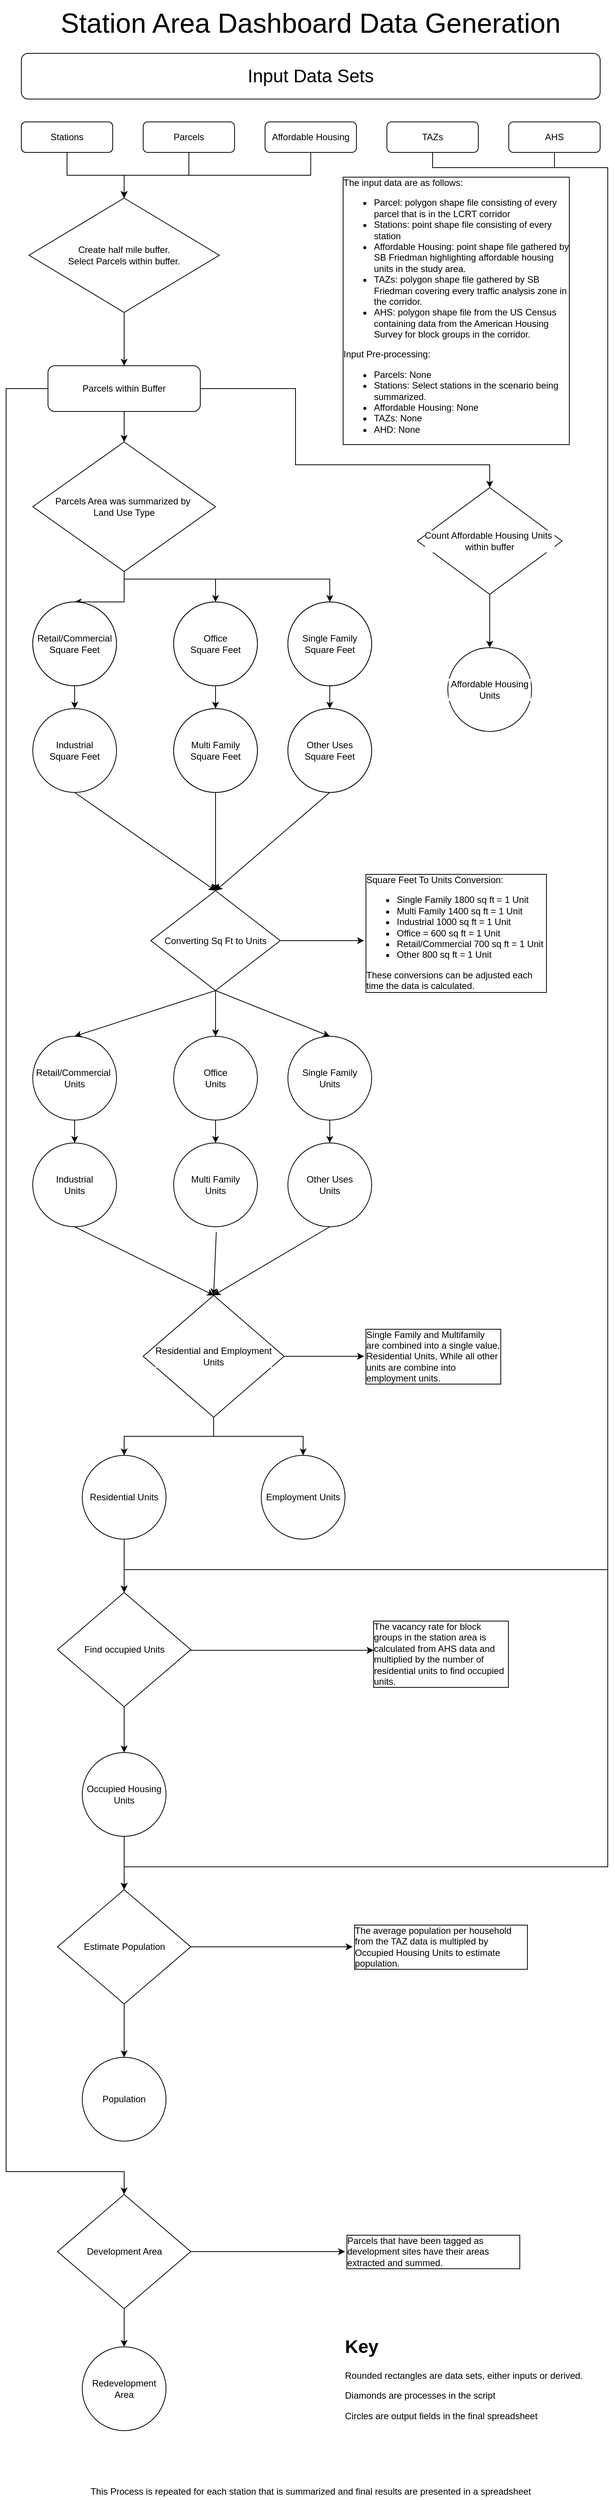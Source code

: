<mxfile version="13.7.0" type="github">
  <diagram id="C5RBs43oDa-KdzZeNtuy" name="Page-1">
    <mxGraphModel dx="1185" dy="635" grid="1" gridSize="10" guides="1" tooltips="1" connect="1" arrows="1" fold="1" page="1" pageScale="1" pageWidth="827" pageHeight="1169" math="0" shadow="0">
      <root>
        <mxCell id="WIyWlLk6GJQsqaUBKTNV-0" />
        <mxCell id="WIyWlLk6GJQsqaUBKTNV-1" parent="WIyWlLk6GJQsqaUBKTNV-0" />
        <mxCell id="sAYLSgdPXj7yx2jMauLX-14" value="" style="edgeStyle=orthogonalEdgeStyle;rounded=0;orthogonalLoop=1;jettySize=auto;html=1;" edge="1" parent="WIyWlLk6GJQsqaUBKTNV-1" source="WIyWlLk6GJQsqaUBKTNV-3" target="sAYLSgdPXj7yx2jMauLX-11">
          <mxGeometry relative="1" as="geometry" />
        </mxCell>
        <mxCell id="WIyWlLk6GJQsqaUBKTNV-3" value="Parcels" style="rounded=1;whiteSpace=wrap;html=1;fontSize=12;glass=0;strokeWidth=1;shadow=0;" parent="WIyWlLk6GJQsqaUBKTNV-1" vertex="1">
          <mxGeometry x="200" y="170" width="120" height="40" as="geometry" />
        </mxCell>
        <mxCell id="WIyWlLk6GJQsqaUBKTNV-7" value="Stations" style="rounded=1;whiteSpace=wrap;html=1;fontSize=12;glass=0;strokeWidth=1;shadow=0;" parent="WIyWlLk6GJQsqaUBKTNV-1" vertex="1">
          <mxGeometry x="40" y="170" width="120" height="40" as="geometry" />
        </mxCell>
        <mxCell id="sAYLSgdPXj7yx2jMauLX-0" value="&lt;font style=&quot;font-size: 36px&quot;&gt;Station Area Dashboard Data Generation&lt;/font&gt;" style="text;html=1;strokeColor=none;fillColor=none;align=center;verticalAlign=middle;whiteSpace=wrap;rounded=0;" vertex="1" parent="WIyWlLk6GJQsqaUBKTNV-1">
          <mxGeometry x="40" y="10" width="760" height="60" as="geometry" />
        </mxCell>
        <mxCell id="sAYLSgdPXj7yx2jMauLX-1" value="&lt;font style=&quot;font-size: 24px&quot;&gt;Input Data Sets&lt;/font&gt;" style="rounded=1;whiteSpace=wrap;html=1;" vertex="1" parent="WIyWlLk6GJQsqaUBKTNV-1">
          <mxGeometry x="40" y="80" width="760" height="60" as="geometry" />
        </mxCell>
        <mxCell id="sAYLSgdPXj7yx2jMauLX-2" value="TAZs" style="rounded=1;whiteSpace=wrap;html=1;fontSize=12;glass=0;strokeWidth=1;shadow=0;" vertex="1" parent="WIyWlLk6GJQsqaUBKTNV-1">
          <mxGeometry x="520" y="170" width="120" height="40" as="geometry" />
        </mxCell>
        <mxCell id="sAYLSgdPXj7yx2jMauLX-5" value="AHS" style="rounded=1;whiteSpace=wrap;html=1;fontSize=12;glass=0;strokeWidth=1;shadow=0;" vertex="1" parent="WIyWlLk6GJQsqaUBKTNV-1">
          <mxGeometry x="680" y="170" width="120" height="40" as="geometry" />
        </mxCell>
        <mxCell id="sAYLSgdPXj7yx2jMauLX-6" value="Affordable Housing" style="rounded=1;whiteSpace=wrap;html=1;fontSize=12;glass=0;strokeWidth=1;shadow=0;" vertex="1" parent="WIyWlLk6GJQsqaUBKTNV-1">
          <mxGeometry x="360" y="170" width="120" height="40" as="geometry" />
        </mxCell>
        <mxCell id="sAYLSgdPXj7yx2jMauLX-7" value="The input data are as follows:&lt;br&gt;&lt;ul&gt;&lt;li&gt;Parcel: polygon shape file consisting of every parcel that is in the LCRT corridor&lt;/li&gt;&lt;li&gt;Stations: point shape file consisting of every station&lt;/li&gt;&lt;li&gt;Affordable Housing: point shape file gathered by SB Friedman highlighting affordable housing units in the study area.&lt;/li&gt;&lt;li&gt;TAZs: polygon shape file gathered by SB Friedman covering every traffic analysis zone in the corridor.&lt;/li&gt;&lt;li&gt;AHS: polygon shape file from the US Census containing data from the American Housing Survey for block groups in the corridor.&lt;/li&gt;&lt;/ul&gt;&lt;div&gt;Input Pre-processing:&lt;/div&gt;&lt;div&gt;&lt;ul&gt;&lt;li&gt;Parcels: None&amp;nbsp;&lt;/li&gt;&lt;li&gt;Stations: Select stations in the scenario being summarized.&lt;/li&gt;&lt;li&gt;Affordable Housing: None&lt;/li&gt;&lt;li&gt;TAZs: None&lt;/li&gt;&lt;li&gt;AHD: None&lt;/li&gt;&lt;/ul&gt;&lt;/div&gt;" style="text;html=1;strokeColor=none;fillColor=none;align=left;verticalAlign=top;whiteSpace=wrap;rounded=0;labelBorderColor=#000000;labelBackgroundColor=#ffffff;" vertex="1" parent="WIyWlLk6GJQsqaUBKTNV-1">
          <mxGeometry x="460" y="235" width="300" height="350" as="geometry" />
        </mxCell>
        <mxCell id="sAYLSgdPXj7yx2jMauLX-16" value="" style="edgeStyle=orthogonalEdgeStyle;rounded=0;orthogonalLoop=1;jettySize=auto;html=1;" edge="1" parent="WIyWlLk6GJQsqaUBKTNV-1" source="sAYLSgdPXj7yx2jMauLX-11" target="sAYLSgdPXj7yx2jMauLX-15">
          <mxGeometry relative="1" as="geometry" />
        </mxCell>
        <mxCell id="sAYLSgdPXj7yx2jMauLX-11" value="Create half mile buffer.&lt;br&gt;Select Parcels within buffer." style="rhombus;whiteSpace=wrap;html=1;align=center;" vertex="1" parent="WIyWlLk6GJQsqaUBKTNV-1">
          <mxGeometry x="50" y="270" width="250" height="150" as="geometry" />
        </mxCell>
        <mxCell id="sAYLSgdPXj7yx2jMauLX-13" value="" style="edgeStyle=orthogonalEdgeStyle;rounded=0;orthogonalLoop=1;jettySize=auto;html=1;" edge="1" parent="WIyWlLk6GJQsqaUBKTNV-1" source="sAYLSgdPXj7yx2jMauLX-12" target="sAYLSgdPXj7yx2jMauLX-11">
          <mxGeometry relative="1" as="geometry" />
        </mxCell>
        <mxCell id="sAYLSgdPXj7yx2jMauLX-12" value="Stations" style="rounded=1;whiteSpace=wrap;html=1;fontSize=12;glass=0;strokeWidth=1;shadow=0;" vertex="1" parent="WIyWlLk6GJQsqaUBKTNV-1">
          <mxGeometry x="40" y="170" width="120" height="40" as="geometry" />
        </mxCell>
        <mxCell id="sAYLSgdPXj7yx2jMauLX-18" value="" style="edgeStyle=orthogonalEdgeStyle;rounded=0;orthogonalLoop=1;jettySize=auto;html=1;" edge="1" parent="WIyWlLk6GJQsqaUBKTNV-1" source="sAYLSgdPXj7yx2jMauLX-15" target="sAYLSgdPXj7yx2jMauLX-17">
          <mxGeometry relative="1" as="geometry" />
        </mxCell>
        <mxCell id="sAYLSgdPXj7yx2jMauLX-15" value="Parcels within Buffer" style="rounded=1;whiteSpace=wrap;html=1;align=center;" vertex="1" parent="WIyWlLk6GJQsqaUBKTNV-1">
          <mxGeometry x="75" y="490" width="200" height="60" as="geometry" />
        </mxCell>
        <mxCell id="sAYLSgdPXj7yx2jMauLX-41" value="" style="edgeStyle=orthogonalEdgeStyle;rounded=0;orthogonalLoop=1;jettySize=auto;html=1;exitX=0.5;exitY=1;exitDx=0;exitDy=0;" edge="1" parent="WIyWlLk6GJQsqaUBKTNV-1" source="sAYLSgdPXj7yx2jMauLX-17" target="sAYLSgdPXj7yx2jMauLX-26">
          <mxGeometry relative="1" as="geometry">
            <Array as="points">
              <mxPoint x="175" y="770" />
              <mxPoint x="295" y="770" />
            </Array>
          </mxGeometry>
        </mxCell>
        <mxCell id="sAYLSgdPXj7yx2jMauLX-17" value="Parcels Area was summarized by&amp;nbsp;&lt;br&gt;Land Use Type" style="rhombus;whiteSpace=wrap;html=1;align=center;" vertex="1" parent="WIyWlLk6GJQsqaUBKTNV-1">
          <mxGeometry x="55" y="590" width="240" height="170" as="geometry" />
        </mxCell>
        <mxCell id="sAYLSgdPXj7yx2jMauLX-49" value="" style="edgeStyle=none;rounded=0;orthogonalLoop=1;jettySize=auto;html=1;" edge="1" parent="WIyWlLk6GJQsqaUBKTNV-1" source="sAYLSgdPXj7yx2jMauLX-19" target="sAYLSgdPXj7yx2jMauLX-24">
          <mxGeometry relative="1" as="geometry" />
        </mxCell>
        <mxCell id="sAYLSgdPXj7yx2jMauLX-19" value="Single Family Square Feet" style="ellipse;whiteSpace=wrap;html=1;aspect=fixed;align=center;" vertex="1" parent="WIyWlLk6GJQsqaUBKTNV-1">
          <mxGeometry x="390" y="800" width="110" height="110" as="geometry" />
        </mxCell>
        <mxCell id="sAYLSgdPXj7yx2jMauLX-60" value="" style="edgeStyle=none;rounded=0;orthogonalLoop=1;jettySize=auto;html=1;" edge="1" parent="WIyWlLk6GJQsqaUBKTNV-1" source="sAYLSgdPXj7yx2jMauLX-20" target="sAYLSgdPXj7yx2jMauLX-53">
          <mxGeometry relative="1" as="geometry" />
        </mxCell>
        <mxCell id="sAYLSgdPXj7yx2jMauLX-20" value="Multi Family&lt;br&gt;Square Feet" style="ellipse;whiteSpace=wrap;html=1;aspect=fixed;align=center;" vertex="1" parent="WIyWlLk6GJQsqaUBKTNV-1">
          <mxGeometry x="240" y="940" width="110" height="110" as="geometry" />
        </mxCell>
        <mxCell id="sAYLSgdPXj7yx2jMauLX-47" value="" style="edgeStyle=none;rounded=0;orthogonalLoop=1;jettySize=auto;html=1;" edge="1" parent="WIyWlLk6GJQsqaUBKTNV-1" source="sAYLSgdPXj7yx2jMauLX-21" target="sAYLSgdPXj7yx2jMauLX-23">
          <mxGeometry relative="1" as="geometry" />
        </mxCell>
        <mxCell id="sAYLSgdPXj7yx2jMauLX-21" value="Retail/Commercial Square Feet" style="ellipse;whiteSpace=wrap;html=1;aspect=fixed;align=center;" vertex="1" parent="WIyWlLk6GJQsqaUBKTNV-1">
          <mxGeometry x="55" y="800" width="110" height="110" as="geometry" />
        </mxCell>
        <mxCell id="sAYLSgdPXj7yx2jMauLX-23" value="Industrial&lt;br&gt;Square Feet" style="ellipse;whiteSpace=wrap;html=1;aspect=fixed;align=center;" vertex="1" parent="WIyWlLk6GJQsqaUBKTNV-1">
          <mxGeometry x="55" y="940" width="110" height="110" as="geometry" />
        </mxCell>
        <mxCell id="sAYLSgdPXj7yx2jMauLX-24" value="Other Uses&lt;br&gt;Square Feet" style="ellipse;whiteSpace=wrap;html=1;aspect=fixed;align=center;" vertex="1" parent="WIyWlLk6GJQsqaUBKTNV-1">
          <mxGeometry x="390" y="940" width="110" height="110" as="geometry" />
        </mxCell>
        <mxCell id="sAYLSgdPXj7yx2jMauLX-48" value="" style="edgeStyle=none;rounded=0;orthogonalLoop=1;jettySize=auto;html=1;" edge="1" parent="WIyWlLk6GJQsqaUBKTNV-1" source="sAYLSgdPXj7yx2jMauLX-26" target="sAYLSgdPXj7yx2jMauLX-20">
          <mxGeometry relative="1" as="geometry" />
        </mxCell>
        <mxCell id="sAYLSgdPXj7yx2jMauLX-26" value="Office&lt;br&gt;Square Feet" style="ellipse;whiteSpace=wrap;html=1;aspect=fixed;align=center;" vertex="1" parent="WIyWlLk6GJQsqaUBKTNV-1">
          <mxGeometry x="240" y="800" width="110" height="110" as="geometry" />
        </mxCell>
        <mxCell id="sAYLSgdPXj7yx2jMauLX-45" value="" style="edgeStyle=orthogonalEdgeStyle;rounded=0;orthogonalLoop=1;jettySize=auto;html=1;exitX=0.5;exitY=1;exitDx=0;exitDy=0;entryX=0.5;entryY=0;entryDx=0;entryDy=0;" edge="1" parent="WIyWlLk6GJQsqaUBKTNV-1" source="sAYLSgdPXj7yx2jMauLX-17" target="sAYLSgdPXj7yx2jMauLX-21">
          <mxGeometry relative="1" as="geometry">
            <mxPoint x="425" y="779.292" as="sourcePoint" />
            <mxPoint x="425" y="810" as="targetPoint" />
            <Array as="points">
              <mxPoint x="175" y="800" />
            </Array>
          </mxGeometry>
        </mxCell>
        <mxCell id="sAYLSgdPXj7yx2jMauLX-46" value="" style="edgeStyle=orthogonalEdgeStyle;rounded=0;orthogonalLoop=1;jettySize=auto;html=1;exitX=0.5;exitY=1;exitDx=0;exitDy=0;entryX=0.5;entryY=0;entryDx=0;entryDy=0;" edge="1" parent="WIyWlLk6GJQsqaUBKTNV-1" source="sAYLSgdPXj7yx2jMauLX-17" target="sAYLSgdPXj7yx2jMauLX-19">
          <mxGeometry relative="1" as="geometry">
            <mxPoint x="424" y="780" as="sourcePoint" />
            <mxPoint x="265" y="810" as="targetPoint" />
            <Array as="points">
              <mxPoint x="175" y="770" />
              <mxPoint x="445" y="770" />
            </Array>
          </mxGeometry>
        </mxCell>
        <mxCell id="sAYLSgdPXj7yx2jMauLX-50" value="&lt;div&gt;Square Feet To Units Conversion:&lt;/div&gt;&lt;ul&gt;&lt;li&gt;Single Family 1800 sq ft = 1 Unit&lt;/li&gt;&lt;li&gt;Multi Family 1400 sq ft = 1 Unit&lt;/li&gt;&lt;li&gt;Industrial 1000 sq ft = 1 Unit&lt;/li&gt;&lt;li&gt;Office = 600 sq ft = 1 Unit&lt;/li&gt;&lt;li&gt;Retail/Commercial 700 sq ft = 1 Unit&lt;/li&gt;&lt;li&gt;Other 800 sq ft = 1 Unit&lt;/li&gt;&lt;/ul&gt;&lt;div&gt;These conversions can be adjusted each time the data is calculated.&lt;/div&gt;" style="text;html=1;strokeColor=none;fillColor=none;align=left;verticalAlign=top;whiteSpace=wrap;rounded=0;labelBackgroundColor=#ffffff;labelBorderColor=#000000;" vertex="1" parent="WIyWlLk6GJQsqaUBKTNV-1">
          <mxGeometry x="490" y="1149.5" width="240" height="190" as="geometry" />
        </mxCell>
        <mxCell id="sAYLSgdPXj7yx2jMauLX-63" value="" style="rounded=0;orthogonalLoop=1;jettySize=auto;html=1;" edge="1" parent="WIyWlLk6GJQsqaUBKTNV-1" source="sAYLSgdPXj7yx2jMauLX-53" target="sAYLSgdPXj7yx2jMauLX-50">
          <mxGeometry relative="1" as="geometry" />
        </mxCell>
        <mxCell id="sAYLSgdPXj7yx2jMauLX-75" value="" style="edgeStyle=none;rounded=0;orthogonalLoop=1;jettySize=auto;html=1;" edge="1" parent="WIyWlLk6GJQsqaUBKTNV-1" source="sAYLSgdPXj7yx2jMauLX-53" target="sAYLSgdPXj7yx2jMauLX-71">
          <mxGeometry relative="1" as="geometry" />
        </mxCell>
        <mxCell id="sAYLSgdPXj7yx2jMauLX-53" value="Converting Sq Ft to Units" style="rhombus;whiteSpace=wrap;html=1;labelBackgroundColor=#ffffff;align=center;" vertex="1" parent="WIyWlLk6GJQsqaUBKTNV-1">
          <mxGeometry x="210" y="1179" width="170" height="131" as="geometry" />
        </mxCell>
        <mxCell id="sAYLSgdPXj7yx2jMauLX-61" value="" style="edgeStyle=none;rounded=0;orthogonalLoop=1;jettySize=auto;html=1;exitX=0.5;exitY=1;exitDx=0;exitDy=0;entryX=0.5;entryY=0;entryDx=0;entryDy=0;" edge="1" parent="WIyWlLk6GJQsqaUBKTNV-1" source="sAYLSgdPXj7yx2jMauLX-24" target="sAYLSgdPXj7yx2jMauLX-53">
          <mxGeometry relative="1" as="geometry">
            <mxPoint x="380" y="1060" as="sourcePoint" />
            <mxPoint x="380" y="1189" as="targetPoint" />
          </mxGeometry>
        </mxCell>
        <mxCell id="sAYLSgdPXj7yx2jMauLX-62" value="" style="edgeStyle=none;rounded=0;orthogonalLoop=1;jettySize=auto;html=1;exitX=0.5;exitY=1;exitDx=0;exitDy=0;entryX=0.5;entryY=0;entryDx=0;entryDy=0;" edge="1" parent="WIyWlLk6GJQsqaUBKTNV-1" source="sAYLSgdPXj7yx2jMauLX-23" target="sAYLSgdPXj7yx2jMauLX-53">
          <mxGeometry relative="1" as="geometry">
            <mxPoint x="159" y="1070" as="sourcePoint" />
            <mxPoint x="159" y="1199" as="targetPoint" />
          </mxGeometry>
        </mxCell>
        <mxCell id="sAYLSgdPXj7yx2jMauLX-64" value="Retail/Commercial Square Feet" style="ellipse;whiteSpace=wrap;html=1;aspect=fixed;align=center;" vertex="1" parent="WIyWlLk6GJQsqaUBKTNV-1">
          <mxGeometry x="55" y="800" width="110" height="110" as="geometry" />
        </mxCell>
        <mxCell id="sAYLSgdPXj7yx2jMauLX-65" value="Office&lt;br&gt;Square Feet" style="ellipse;whiteSpace=wrap;html=1;aspect=fixed;align=center;" vertex="1" parent="WIyWlLk6GJQsqaUBKTNV-1">
          <mxGeometry x="240" y="800" width="110" height="110" as="geometry" />
        </mxCell>
        <mxCell id="sAYLSgdPXj7yx2jMauLX-66" value="Single Family Square Feet" style="ellipse;whiteSpace=wrap;html=1;aspect=fixed;align=center;" vertex="1" parent="WIyWlLk6GJQsqaUBKTNV-1">
          <mxGeometry x="390" y="800" width="110" height="110" as="geometry" />
        </mxCell>
        <mxCell id="sAYLSgdPXj7yx2jMauLX-67" value="Other Uses&lt;br&gt;Square Feet" style="ellipse;whiteSpace=wrap;html=1;aspect=fixed;align=center;" vertex="1" parent="WIyWlLk6GJQsqaUBKTNV-1">
          <mxGeometry x="390" y="940" width="110" height="110" as="geometry" />
        </mxCell>
        <mxCell id="sAYLSgdPXj7yx2jMauLX-68" value="Multi Family&lt;br&gt;Square Feet" style="ellipse;whiteSpace=wrap;html=1;aspect=fixed;align=center;" vertex="1" parent="WIyWlLk6GJQsqaUBKTNV-1">
          <mxGeometry x="240" y="940" width="110" height="110" as="geometry" />
        </mxCell>
        <mxCell id="sAYLSgdPXj7yx2jMauLX-69" value="Industrial&lt;br&gt;Units" style="ellipse;whiteSpace=wrap;html=1;aspect=fixed;align=center;" vertex="1" parent="WIyWlLk6GJQsqaUBKTNV-1">
          <mxGeometry x="55" y="1510" width="110" height="110" as="geometry" />
        </mxCell>
        <mxCell id="sAYLSgdPXj7yx2jMauLX-78" value="" style="edgeStyle=none;rounded=0;orthogonalLoop=1;jettySize=auto;html=1;" edge="1" parent="WIyWlLk6GJQsqaUBKTNV-1" source="sAYLSgdPXj7yx2jMauLX-70" target="sAYLSgdPXj7yx2jMauLX-69">
          <mxGeometry relative="1" as="geometry" />
        </mxCell>
        <mxCell id="sAYLSgdPXj7yx2jMauLX-70" value="Retail/Commercial&amp;nbsp;&lt;br&gt;Units" style="ellipse;whiteSpace=wrap;html=1;aspect=fixed;align=center;" vertex="1" parent="WIyWlLk6GJQsqaUBKTNV-1">
          <mxGeometry x="55" y="1370" width="110" height="110" as="geometry" />
        </mxCell>
        <mxCell id="sAYLSgdPXj7yx2jMauLX-79" value="" style="edgeStyle=none;rounded=0;orthogonalLoop=1;jettySize=auto;html=1;" edge="1" parent="WIyWlLk6GJQsqaUBKTNV-1" source="sAYLSgdPXj7yx2jMauLX-71" target="sAYLSgdPXj7yx2jMauLX-74">
          <mxGeometry relative="1" as="geometry" />
        </mxCell>
        <mxCell id="sAYLSgdPXj7yx2jMauLX-71" value="Office&lt;br&gt;Units" style="ellipse;whiteSpace=wrap;html=1;aspect=fixed;align=center;" vertex="1" parent="WIyWlLk6GJQsqaUBKTNV-1">
          <mxGeometry x="240" y="1370" width="110" height="110" as="geometry" />
        </mxCell>
        <mxCell id="sAYLSgdPXj7yx2jMauLX-80" value="" style="edgeStyle=none;rounded=0;orthogonalLoop=1;jettySize=auto;html=1;" edge="1" parent="WIyWlLk6GJQsqaUBKTNV-1" source="sAYLSgdPXj7yx2jMauLX-72" target="sAYLSgdPXj7yx2jMauLX-73">
          <mxGeometry relative="1" as="geometry" />
        </mxCell>
        <mxCell id="sAYLSgdPXj7yx2jMauLX-72" value="Single Family &lt;br&gt;Units" style="ellipse;whiteSpace=wrap;html=1;aspect=fixed;align=center;" vertex="1" parent="WIyWlLk6GJQsqaUBKTNV-1">
          <mxGeometry x="390" y="1370" width="110" height="110" as="geometry" />
        </mxCell>
        <mxCell id="sAYLSgdPXj7yx2jMauLX-73" value="Other Uses&lt;br&gt;Units" style="ellipse;whiteSpace=wrap;html=1;aspect=fixed;align=center;" vertex="1" parent="WIyWlLk6GJQsqaUBKTNV-1">
          <mxGeometry x="390" y="1510" width="110" height="110" as="geometry" />
        </mxCell>
        <mxCell id="sAYLSgdPXj7yx2jMauLX-82" value="" style="edgeStyle=none;rounded=0;orthogonalLoop=1;jettySize=auto;html=1;entryX=0.5;entryY=0;entryDx=0;entryDy=0;exitX=0.509;exitY=1.064;exitDx=0;exitDy=0;exitPerimeter=0;" edge="1" parent="WIyWlLk6GJQsqaUBKTNV-1" source="sAYLSgdPXj7yx2jMauLX-74" target="sAYLSgdPXj7yx2jMauLX-81">
          <mxGeometry relative="1" as="geometry">
            <mxPoint x="250" y="1700" as="targetPoint" />
          </mxGeometry>
        </mxCell>
        <mxCell id="sAYLSgdPXj7yx2jMauLX-74" value="Multi Family&lt;br&gt;Units" style="ellipse;whiteSpace=wrap;html=1;aspect=fixed;align=center;" vertex="1" parent="WIyWlLk6GJQsqaUBKTNV-1">
          <mxGeometry x="240" y="1510" width="110" height="110" as="geometry" />
        </mxCell>
        <mxCell id="sAYLSgdPXj7yx2jMauLX-76" value="" style="edgeStyle=none;rounded=0;orthogonalLoop=1;jettySize=auto;html=1;exitX=0.5;exitY=1;exitDx=0;exitDy=0;entryX=0.5;entryY=0;entryDx=0;entryDy=0;" edge="1" parent="WIyWlLk6GJQsqaUBKTNV-1" source="sAYLSgdPXj7yx2jMauLX-53" target="sAYLSgdPXj7yx2jMauLX-72">
          <mxGeometry relative="1" as="geometry">
            <mxPoint x="305" y="1320" as="sourcePoint" />
            <mxPoint x="305" y="1380" as="targetPoint" />
          </mxGeometry>
        </mxCell>
        <mxCell id="sAYLSgdPXj7yx2jMauLX-77" value="" style="edgeStyle=none;rounded=0;orthogonalLoop=1;jettySize=auto;html=1;entryX=0.5;entryY=0;entryDx=0;entryDy=0;exitX=0.5;exitY=1;exitDx=0;exitDy=0;" edge="1" parent="WIyWlLk6GJQsqaUBKTNV-1" source="sAYLSgdPXj7yx2jMauLX-53" target="sAYLSgdPXj7yx2jMauLX-70">
          <mxGeometry relative="1" as="geometry">
            <mxPoint x="305" y="1320" as="sourcePoint" />
            <mxPoint x="305" y="1380" as="targetPoint" />
          </mxGeometry>
        </mxCell>
        <mxCell id="sAYLSgdPXj7yx2jMauLX-87" value="" style="edgeStyle=none;rounded=0;orthogonalLoop=1;jettySize=auto;html=1;" edge="1" parent="WIyWlLk6GJQsqaUBKTNV-1" source="sAYLSgdPXj7yx2jMauLX-81" target="sAYLSgdPXj7yx2jMauLX-86">
          <mxGeometry relative="1" as="geometry" />
        </mxCell>
        <mxCell id="sAYLSgdPXj7yx2jMauLX-81" value="Residential and Employment&lt;br&gt;Units" style="rhombus;whiteSpace=wrap;html=1;labelBackgroundColor=#ffffff;align=center;" vertex="1" parent="WIyWlLk6GJQsqaUBKTNV-1">
          <mxGeometry x="200" y="1710" width="185" height="160" as="geometry" />
        </mxCell>
        <mxCell id="sAYLSgdPXj7yx2jMauLX-83" value="" style="edgeStyle=none;rounded=0;orthogonalLoop=1;jettySize=auto;html=1;exitX=0.5;exitY=1;exitDx=0;exitDy=0;entryX=0.5;entryY=0;entryDx=0;entryDy=0;" edge="1" parent="WIyWlLk6GJQsqaUBKTNV-1" source="sAYLSgdPXj7yx2jMauLX-73" target="sAYLSgdPXj7yx2jMauLX-81">
          <mxGeometry relative="1" as="geometry">
            <mxPoint x="302.219" y="1629.93" as="sourcePoint" />
            <mxPoint x="296.568" y="1733.518" as="targetPoint" />
          </mxGeometry>
        </mxCell>
        <mxCell id="sAYLSgdPXj7yx2jMauLX-84" value="" style="edgeStyle=none;rounded=0;orthogonalLoop=1;jettySize=auto;html=1;exitX=0.5;exitY=1;exitDx=0;exitDy=0;" edge="1" parent="WIyWlLk6GJQsqaUBKTNV-1" source="sAYLSgdPXj7yx2jMauLX-69">
          <mxGeometry relative="1" as="geometry">
            <mxPoint x="455" y="1630" as="sourcePoint" />
            <mxPoint x="293" y="1710" as="targetPoint" />
          </mxGeometry>
        </mxCell>
        <mxCell id="sAYLSgdPXj7yx2jMauLX-86" value="Single Family and Multifamily are combined into a single value, Residential Units, While all other units are combine into employment units." style="text;html=1;strokeColor=none;fillColor=none;align=left;verticalAlign=middle;whiteSpace=wrap;rounded=0;labelBackgroundColor=#ffffff;labelBorderColor=#000000;" vertex="1" parent="WIyWlLk6GJQsqaUBKTNV-1">
          <mxGeometry x="490" y="1707.5" width="180" height="165" as="geometry" />
        </mxCell>
        <mxCell id="sAYLSgdPXj7yx2jMauLX-93" value="" style="edgeStyle=orthogonalEdgeStyle;rounded=0;orthogonalLoop=1;jettySize=auto;html=1;" edge="1" parent="WIyWlLk6GJQsqaUBKTNV-1" source="sAYLSgdPXj7yx2jMauLX-81" target="sAYLSgdPXj7yx2jMauLX-90">
          <mxGeometry relative="1" as="geometry" />
        </mxCell>
        <mxCell id="sAYLSgdPXj7yx2jMauLX-100" value="" style="edgeStyle=orthogonalEdgeStyle;rounded=0;orthogonalLoop=1;jettySize=auto;html=1;" edge="1" parent="WIyWlLk6GJQsqaUBKTNV-1" source="sAYLSgdPXj7yx2jMauLX-90" target="sAYLSgdPXj7yx2jMauLX-99">
          <mxGeometry relative="1" as="geometry" />
        </mxCell>
        <mxCell id="sAYLSgdPXj7yx2jMauLX-90" value="Residential Units" style="ellipse;whiteSpace=wrap;html=1;aspect=fixed;align=center;" vertex="1" parent="WIyWlLk6GJQsqaUBKTNV-1">
          <mxGeometry x="120" y="1920" width="110" height="110" as="geometry" />
        </mxCell>
        <mxCell id="sAYLSgdPXj7yx2jMauLX-92" value="" style="edgeStyle=orthogonalEdgeStyle;rounded=0;orthogonalLoop=1;jettySize=auto;html=1;" edge="1" parent="WIyWlLk6GJQsqaUBKTNV-1" source="sAYLSgdPXj7yx2jMauLX-81" target="sAYLSgdPXj7yx2jMauLX-91">
          <mxGeometry relative="1" as="geometry" />
        </mxCell>
        <mxCell id="sAYLSgdPXj7yx2jMauLX-91" value="Employment Units&lt;br&gt;" style="ellipse;whiteSpace=wrap;html=1;aspect=fixed;align=center;" vertex="1" parent="WIyWlLk6GJQsqaUBKTNV-1">
          <mxGeometry x="355" y="1920" width="110" height="110" as="geometry" />
        </mxCell>
        <mxCell id="sAYLSgdPXj7yx2jMauLX-95" value="" style="edgeStyle=orthogonalEdgeStyle;rounded=0;orthogonalLoop=1;jettySize=auto;html=1;" edge="1" parent="WIyWlLk6GJQsqaUBKTNV-1" source="sAYLSgdPXj7yx2jMauLX-15" target="sAYLSgdPXj7yx2jMauLX-94">
          <mxGeometry relative="1" as="geometry">
            <Array as="points">
              <mxPoint x="400" y="520" />
              <mxPoint x="400" y="620" />
            </Array>
          </mxGeometry>
        </mxCell>
        <mxCell id="sAYLSgdPXj7yx2jMauLX-97" value="" style="edgeStyle=orthogonalEdgeStyle;rounded=0;orthogonalLoop=1;jettySize=auto;html=1;" edge="1" parent="WIyWlLk6GJQsqaUBKTNV-1" source="sAYLSgdPXj7yx2jMauLX-94" target="sAYLSgdPXj7yx2jMauLX-96">
          <mxGeometry relative="1" as="geometry" />
        </mxCell>
        <mxCell id="sAYLSgdPXj7yx2jMauLX-94" value="Count Affordable Housing Units&amp;nbsp;&lt;br&gt;within buffer" style="rhombus;whiteSpace=wrap;html=1;labelBackgroundColor=#ffffff;align=center;" vertex="1" parent="WIyWlLk6GJQsqaUBKTNV-1">
          <mxGeometry x="560" y="650" width="190" height="140" as="geometry" />
        </mxCell>
        <mxCell id="sAYLSgdPXj7yx2jMauLX-96" value="Affordable Housing Units" style="ellipse;whiteSpace=wrap;html=1;aspect=fixed;labelBackgroundColor=#ffffff;align=center;" vertex="1" parent="WIyWlLk6GJQsqaUBKTNV-1">
          <mxGeometry x="600" y="860" width="110" height="110" as="geometry" />
        </mxCell>
        <mxCell id="sAYLSgdPXj7yx2jMauLX-98" value="" style="edgeStyle=orthogonalEdgeStyle;rounded=0;orthogonalLoop=1;jettySize=auto;html=1;exitX=0.5;exitY=1;exitDx=0;exitDy=0;entryX=0.5;entryY=0;entryDx=0;entryDy=0;" edge="1" parent="WIyWlLk6GJQsqaUBKTNV-1" source="sAYLSgdPXj7yx2jMauLX-6" target="sAYLSgdPXj7yx2jMauLX-11">
          <mxGeometry relative="1" as="geometry">
            <mxPoint x="270" y="220" as="sourcePoint" />
            <mxPoint x="185" y="280" as="targetPoint" />
            <Array as="points">
              <mxPoint x="420" y="240" />
              <mxPoint x="175" y="240" />
            </Array>
          </mxGeometry>
        </mxCell>
        <mxCell id="sAYLSgdPXj7yx2jMauLX-104" value="" style="edgeStyle=orthogonalEdgeStyle;rounded=0;orthogonalLoop=1;jettySize=auto;html=1;entryX=0.014;entryY=0.34;entryDx=0;entryDy=0;entryPerimeter=0;" edge="1" parent="WIyWlLk6GJQsqaUBKTNV-1" source="sAYLSgdPXj7yx2jMauLX-99" target="sAYLSgdPXj7yx2jMauLX-103">
          <mxGeometry relative="1" as="geometry">
            <mxPoint x="360" y="2175" as="targetPoint" />
            <Array as="points">
              <mxPoint x="381" y="2175" />
            </Array>
          </mxGeometry>
        </mxCell>
        <mxCell id="sAYLSgdPXj7yx2jMauLX-107" value="" style="edgeStyle=orthogonalEdgeStyle;rounded=0;orthogonalLoop=1;jettySize=auto;html=1;" edge="1" parent="WIyWlLk6GJQsqaUBKTNV-1" source="sAYLSgdPXj7yx2jMauLX-99" target="sAYLSgdPXj7yx2jMauLX-106">
          <mxGeometry relative="1" as="geometry" />
        </mxCell>
        <mxCell id="sAYLSgdPXj7yx2jMauLX-99" value="Find occupied Units" style="rhombus;whiteSpace=wrap;html=1;labelBackgroundColor=#ffffff;align=center;" vertex="1" parent="WIyWlLk6GJQsqaUBKTNV-1">
          <mxGeometry x="87.5" y="2100" width="175" height="150" as="geometry" />
        </mxCell>
        <mxCell id="sAYLSgdPXj7yx2jMauLX-101" value="" style="edgeStyle=orthogonalEdgeStyle;rounded=0;orthogonalLoop=1;jettySize=auto;html=1;entryX=0.5;entryY=0;entryDx=0;entryDy=0;exitX=0.5;exitY=1;exitDx=0;exitDy=0;" edge="1" parent="WIyWlLk6GJQsqaUBKTNV-1" source="sAYLSgdPXj7yx2jMauLX-5" target="sAYLSgdPXj7yx2jMauLX-99">
          <mxGeometry relative="1" as="geometry">
            <mxPoint x="810" y="230" as="sourcePoint" />
            <mxPoint x="185" y="2110" as="targetPoint" />
            <Array as="points">
              <mxPoint x="740" y="230" />
              <mxPoint x="810" y="230" />
              <mxPoint x="810" y="2070" />
              <mxPoint x="175" y="2070" />
            </Array>
          </mxGeometry>
        </mxCell>
        <mxCell id="sAYLSgdPXj7yx2jMauLX-103" value="The vacancy rate for block groups in the station area is calculated from AHS data and multiplied by the number of residential units to find occupied units." style="text;html=1;strokeColor=none;fillColor=none;align=left;verticalAlign=top;whiteSpace=wrap;rounded=0;labelBackgroundColor=#ffffff;labelBorderColor=#000000;" vertex="1" parent="WIyWlLk6GJQsqaUBKTNV-1">
          <mxGeometry x="500" y="2130" width="180" height="135" as="geometry" />
        </mxCell>
        <mxCell id="sAYLSgdPXj7yx2jMauLX-109" value="" style="edgeStyle=orthogonalEdgeStyle;rounded=0;orthogonalLoop=1;jettySize=auto;html=1;" edge="1" parent="WIyWlLk6GJQsqaUBKTNV-1" source="sAYLSgdPXj7yx2jMauLX-106" target="sAYLSgdPXj7yx2jMauLX-108">
          <mxGeometry relative="1" as="geometry" />
        </mxCell>
        <mxCell id="sAYLSgdPXj7yx2jMauLX-106" value="Occupied Housing Units" style="ellipse;whiteSpace=wrap;html=1;aspect=fixed;align=center;" vertex="1" parent="WIyWlLk6GJQsqaUBKTNV-1">
          <mxGeometry x="120" y="2310" width="110" height="110" as="geometry" />
        </mxCell>
        <mxCell id="sAYLSgdPXj7yx2jMauLX-113" value="" style="edgeStyle=orthogonalEdgeStyle;rounded=0;orthogonalLoop=1;jettySize=auto;html=1;" edge="1" parent="WIyWlLk6GJQsqaUBKTNV-1" source="sAYLSgdPXj7yx2jMauLX-108" target="sAYLSgdPXj7yx2jMauLX-112">
          <mxGeometry relative="1" as="geometry" />
        </mxCell>
        <mxCell id="sAYLSgdPXj7yx2jMauLX-115" value="" style="edgeStyle=orthogonalEdgeStyle;rounded=0;orthogonalLoop=1;jettySize=auto;html=1;" edge="1" parent="WIyWlLk6GJQsqaUBKTNV-1" source="sAYLSgdPXj7yx2jMauLX-108" target="sAYLSgdPXj7yx2jMauLX-114">
          <mxGeometry relative="1" as="geometry" />
        </mxCell>
        <mxCell id="sAYLSgdPXj7yx2jMauLX-108" value="Estimate Population" style="rhombus;whiteSpace=wrap;html=1;labelBackgroundColor=#ffffff;align=center;" vertex="1" parent="WIyWlLk6GJQsqaUBKTNV-1">
          <mxGeometry x="87.5" y="2490" width="175" height="150" as="geometry" />
        </mxCell>
        <mxCell id="sAYLSgdPXj7yx2jMauLX-111" value="" style="edgeStyle=orthogonalEdgeStyle;rounded=0;orthogonalLoop=1;jettySize=auto;html=1;entryX=0.5;entryY=0;entryDx=0;entryDy=0;exitX=0.5;exitY=1;exitDx=0;exitDy=0;" edge="1" parent="WIyWlLk6GJQsqaUBKTNV-1" source="sAYLSgdPXj7yx2jMauLX-2" target="sAYLSgdPXj7yx2jMauLX-108">
          <mxGeometry relative="1" as="geometry">
            <mxPoint x="810" y="220" as="sourcePoint" />
            <mxPoint x="185" y="2500" as="targetPoint" />
            <Array as="points">
              <mxPoint x="580" y="230" />
              <mxPoint x="810" y="230" />
              <mxPoint x="810" y="2460" />
              <mxPoint x="175" y="2460" />
            </Array>
          </mxGeometry>
        </mxCell>
        <mxCell id="sAYLSgdPXj7yx2jMauLX-112" value="The average population per household from the TAZ data is multipled by Occupied Housing Units to estimate population." style="text;html=1;strokeColor=none;fillColor=none;align=left;verticalAlign=middle;whiteSpace=wrap;rounded=0;labelBackgroundColor=#ffffff;labelBorderColor=#000000;" vertex="1" parent="WIyWlLk6GJQsqaUBKTNV-1">
          <mxGeometry x="475" y="2520" width="230" height="90" as="geometry" />
        </mxCell>
        <mxCell id="sAYLSgdPXj7yx2jMauLX-114" value="Population" style="ellipse;whiteSpace=wrap;html=1;aspect=fixed;align=center;" vertex="1" parent="WIyWlLk6GJQsqaUBKTNV-1">
          <mxGeometry x="120" y="2710" width="110" height="110" as="geometry" />
        </mxCell>
        <mxCell id="sAYLSgdPXj7yx2jMauLX-121" value="" style="edgeStyle=orthogonalEdgeStyle;rounded=0;orthogonalLoop=1;jettySize=auto;html=1;" edge="1" parent="WIyWlLk6GJQsqaUBKTNV-1" source="sAYLSgdPXj7yx2jMauLX-117" target="sAYLSgdPXj7yx2jMauLX-120">
          <mxGeometry relative="1" as="geometry" />
        </mxCell>
        <mxCell id="sAYLSgdPXj7yx2jMauLX-124" value="" style="edgeStyle=orthogonalEdgeStyle;rounded=0;orthogonalLoop=1;jettySize=auto;html=1;" edge="1" parent="WIyWlLk6GJQsqaUBKTNV-1" source="sAYLSgdPXj7yx2jMauLX-117" target="sAYLSgdPXj7yx2jMauLX-123">
          <mxGeometry relative="1" as="geometry" />
        </mxCell>
        <mxCell id="sAYLSgdPXj7yx2jMauLX-117" value="Development Area" style="rhombus;whiteSpace=wrap;html=1;labelBackgroundColor=#ffffff;align=center;" vertex="1" parent="WIyWlLk6GJQsqaUBKTNV-1">
          <mxGeometry x="87.5" y="2890" width="175" height="150" as="geometry" />
        </mxCell>
        <mxCell id="sAYLSgdPXj7yx2jMauLX-119" value="" style="edgeStyle=orthogonalEdgeStyle;rounded=0;orthogonalLoop=1;jettySize=auto;html=1;entryX=0.5;entryY=0;entryDx=0;entryDy=0;exitX=0;exitY=0.5;exitDx=0;exitDy=0;" edge="1" parent="WIyWlLk6GJQsqaUBKTNV-1" source="sAYLSgdPXj7yx2jMauLX-15" target="sAYLSgdPXj7yx2jMauLX-117">
          <mxGeometry relative="1" as="geometry">
            <mxPoint x="20" y="520" as="sourcePoint" />
            <mxPoint x="185" y="2900" as="targetPoint" />
            <Array as="points">
              <mxPoint x="20" y="520" />
              <mxPoint x="20" y="2860" />
              <mxPoint x="175" y="2860" />
            </Array>
          </mxGeometry>
        </mxCell>
        <mxCell id="sAYLSgdPXj7yx2jMauLX-120" value="Parcels that have been tagged as development sites have their areas extracted and summed." style="text;html=1;strokeColor=none;fillColor=none;align=left;verticalAlign=middle;whiteSpace=wrap;rounded=0;labelBackgroundColor=#ffffff;labelBorderColor=#000000;" vertex="1" parent="WIyWlLk6GJQsqaUBKTNV-1">
          <mxGeometry x="465" y="2920" width="230" height="90" as="geometry" />
        </mxCell>
        <mxCell id="sAYLSgdPXj7yx2jMauLX-123" value="Redevelopment Area" style="ellipse;whiteSpace=wrap;html=1;aspect=fixed;align=center;" vertex="1" parent="WIyWlLk6GJQsqaUBKTNV-1">
          <mxGeometry x="120" y="3090" width="110" height="110" as="geometry" />
        </mxCell>
        <mxCell id="sAYLSgdPXj7yx2jMauLX-125" value="This Process is repeated for each station that is summarized and final results are presented in a spreadsheet" style="text;html=1;strokeColor=none;fillColor=none;align=center;verticalAlign=middle;whiteSpace=wrap;rounded=0;labelBackgroundColor=#ffffff;" vertex="1" parent="WIyWlLk6GJQsqaUBKTNV-1">
          <mxGeometry x="40" y="3270" width="760" height="20" as="geometry" />
        </mxCell>
        <mxCell id="sAYLSgdPXj7yx2jMauLX-126" value="&lt;h1&gt;Key&lt;/h1&gt;&lt;p&gt;Rounded rectangles are data sets, either inputs or derived.&lt;/p&gt;&lt;p&gt;Diamonds are processes in the script&lt;/p&gt;&lt;p&gt;Circles are output fields in the final spreadsheet&lt;/p&gt;&lt;p&gt;&lt;br&gt;&lt;/p&gt;" style="text;html=1;strokeColor=none;fillColor=none;spacing=5;spacingTop=-20;whiteSpace=wrap;overflow=hidden;rounded=0;labelBackgroundColor=#ffffff;align=left;" vertex="1" parent="WIyWlLk6GJQsqaUBKTNV-1">
          <mxGeometry x="460" y="3070" width="330" height="120" as="geometry" />
        </mxCell>
      </root>
    </mxGraphModel>
  </diagram>
</mxfile>
